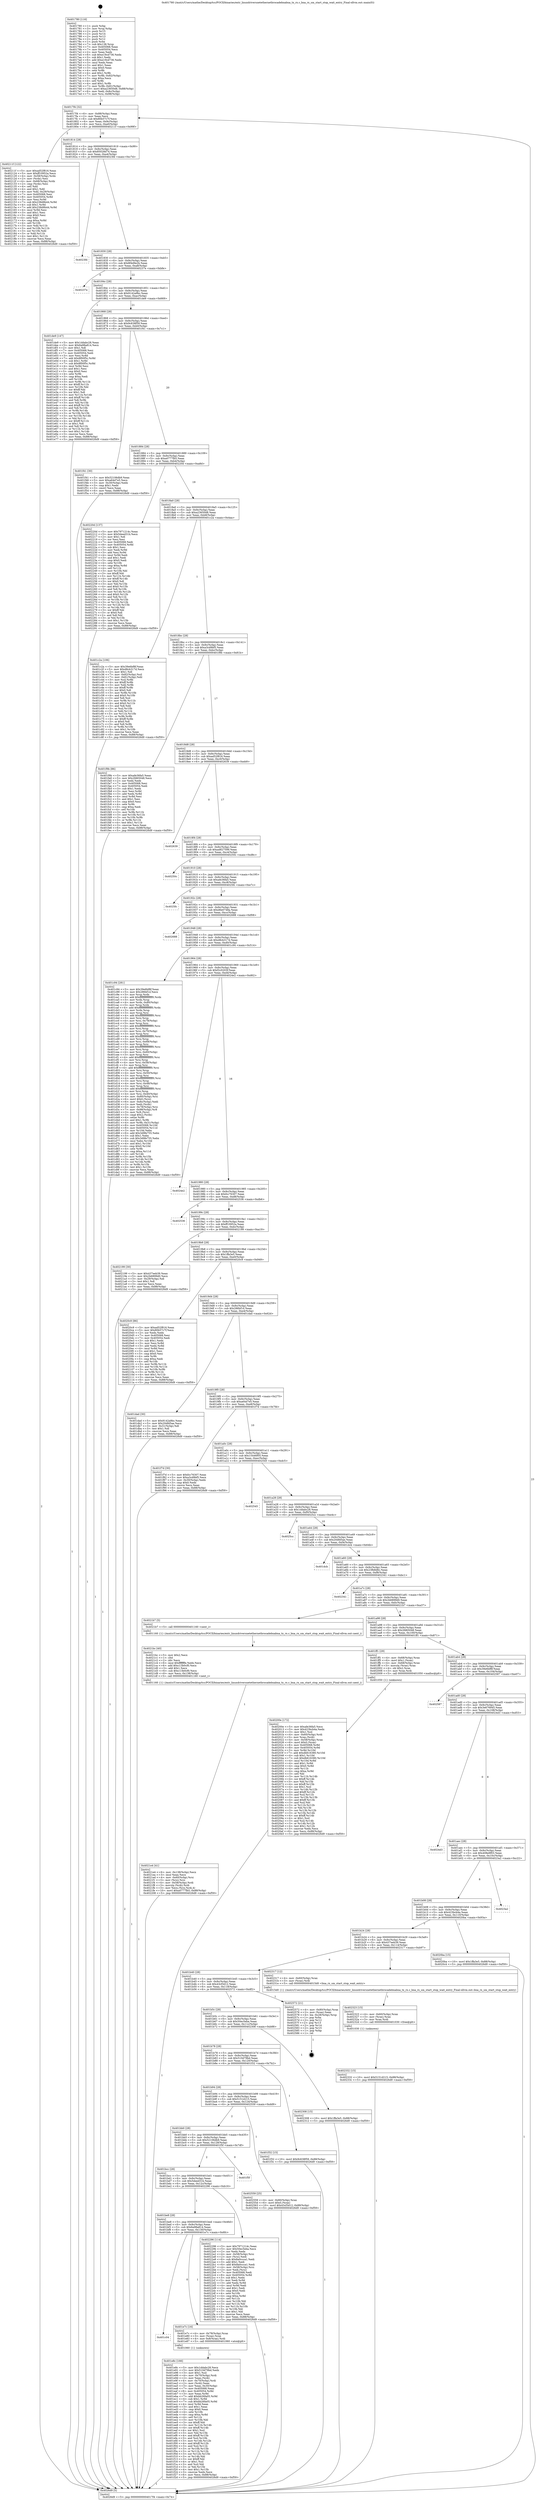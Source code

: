 digraph "0x401780" {
  label = "0x401780 (/mnt/c/Users/mathe/Desktop/tcc/POCII/binaries/extr_linuxdriversnetethernetbrocadebnabna_tx_rx.c_bna_rx_sm_start_stop_wait_entry_Final-ollvm.out::main(0))"
  labelloc = "t"
  node[shape=record]

  Entry [label="",width=0.3,height=0.3,shape=circle,fillcolor=black,style=filled]
  "0x4017f4" [label="{
     0x4017f4 [32]\l
     | [instrs]\l
     &nbsp;&nbsp;0x4017f4 \<+6\>: mov -0x88(%rbp),%eax\l
     &nbsp;&nbsp;0x4017fa \<+2\>: mov %eax,%ecx\l
     &nbsp;&nbsp;0x4017fc \<+6\>: sub $0x80b57c7f,%ecx\l
     &nbsp;&nbsp;0x401802 \<+6\>: mov %eax,-0x9c(%rbp)\l
     &nbsp;&nbsp;0x401808 \<+6\>: mov %ecx,-0xa0(%rbp)\l
     &nbsp;&nbsp;0x40180e \<+6\>: je 000000000040211f \<main+0x99f\>\l
  }"]
  "0x40211f" [label="{
     0x40211f [122]\l
     | [instrs]\l
     &nbsp;&nbsp;0x40211f \<+5\>: mov $0xad52f816,%eax\l
     &nbsp;&nbsp;0x402124 \<+5\>: mov $0xff10952a,%ecx\l
     &nbsp;&nbsp;0x402129 \<+4\>: mov -0x58(%rbp),%rdx\l
     &nbsp;&nbsp;0x40212d \<+2\>: mov (%rdx),%esi\l
     &nbsp;&nbsp;0x40212f \<+4\>: mov -0x68(%rbp),%rdx\l
     &nbsp;&nbsp;0x402133 \<+2\>: cmp (%rdx),%esi\l
     &nbsp;&nbsp;0x402135 \<+4\>: setl %dil\l
     &nbsp;&nbsp;0x402139 \<+4\>: and $0x1,%dil\l
     &nbsp;&nbsp;0x40213d \<+4\>: mov %dil,-0x29(%rbp)\l
     &nbsp;&nbsp;0x402141 \<+7\>: mov 0x405068,%esi\l
     &nbsp;&nbsp;0x402148 \<+8\>: mov 0x405054,%r8d\l
     &nbsp;&nbsp;0x402150 \<+3\>: mov %esi,%r9d\l
     &nbsp;&nbsp;0x402153 \<+7\>: sub $0x238d8b44,%r9d\l
     &nbsp;&nbsp;0x40215a \<+4\>: sub $0x1,%r9d\l
     &nbsp;&nbsp;0x40215e \<+7\>: add $0x238d8b44,%r9d\l
     &nbsp;&nbsp;0x402165 \<+4\>: imul %r9d,%esi\l
     &nbsp;&nbsp;0x402169 \<+3\>: and $0x1,%esi\l
     &nbsp;&nbsp;0x40216c \<+3\>: cmp $0x0,%esi\l
     &nbsp;&nbsp;0x40216f \<+4\>: sete %dil\l
     &nbsp;&nbsp;0x402173 \<+4\>: cmp $0xa,%r8d\l
     &nbsp;&nbsp;0x402177 \<+4\>: setl %r10b\l
     &nbsp;&nbsp;0x40217b \<+3\>: mov %dil,%r11b\l
     &nbsp;&nbsp;0x40217e \<+3\>: and %r10b,%r11b\l
     &nbsp;&nbsp;0x402181 \<+3\>: xor %r10b,%dil\l
     &nbsp;&nbsp;0x402184 \<+3\>: or %dil,%r11b\l
     &nbsp;&nbsp;0x402187 \<+4\>: test $0x1,%r11b\l
     &nbsp;&nbsp;0x40218b \<+3\>: cmovne %ecx,%eax\l
     &nbsp;&nbsp;0x40218e \<+6\>: mov %eax,-0x88(%rbp)\l
     &nbsp;&nbsp;0x402194 \<+5\>: jmp 00000000004026d9 \<main+0xf59\>\l
  }"]
  "0x401814" [label="{
     0x401814 [28]\l
     | [instrs]\l
     &nbsp;&nbsp;0x401814 \<+5\>: jmp 0000000000401819 \<main+0x99\>\l
     &nbsp;&nbsp;0x401819 \<+6\>: mov -0x9c(%rbp),%eax\l
     &nbsp;&nbsp;0x40181f \<+5\>: sub $0x85028d74,%eax\l
     &nbsp;&nbsp;0x401824 \<+6\>: mov %eax,-0xa4(%rbp)\l
     &nbsp;&nbsp;0x40182a \<+6\>: je 00000000004023fd \<main+0xc7d\>\l
  }"]
  Exit [label="",width=0.3,height=0.3,shape=circle,fillcolor=black,style=filled,peripheries=2]
  "0x4023fd" [label="{
     0x4023fd\l
  }", style=dashed]
  "0x401830" [label="{
     0x401830 [28]\l
     | [instrs]\l
     &nbsp;&nbsp;0x401830 \<+5\>: jmp 0000000000401835 \<main+0xb5\>\l
     &nbsp;&nbsp;0x401835 \<+6\>: mov -0x9c(%rbp),%eax\l
     &nbsp;&nbsp;0x40183b \<+5\>: sub $0x8f4d9e2b,%eax\l
     &nbsp;&nbsp;0x401840 \<+6\>: mov %eax,-0xa8(%rbp)\l
     &nbsp;&nbsp;0x401846 \<+6\>: je 000000000040237e \<main+0xbfe\>\l
  }"]
  "0x402332" [label="{
     0x402332 [15]\l
     | [instrs]\l
     &nbsp;&nbsp;0x402332 \<+10\>: movl $0x5151d215,-0x88(%rbp)\l
     &nbsp;&nbsp;0x40233c \<+5\>: jmp 00000000004026d9 \<main+0xf59\>\l
  }"]
  "0x40237e" [label="{
     0x40237e\l
  }", style=dashed]
  "0x40184c" [label="{
     0x40184c [28]\l
     | [instrs]\l
     &nbsp;&nbsp;0x40184c \<+5\>: jmp 0000000000401851 \<main+0xd1\>\l
     &nbsp;&nbsp;0x401851 \<+6\>: mov -0x9c(%rbp),%eax\l
     &nbsp;&nbsp;0x401857 \<+5\>: sub $0x9142a9bc,%eax\l
     &nbsp;&nbsp;0x40185c \<+6\>: mov %eax,-0xac(%rbp)\l
     &nbsp;&nbsp;0x401862 \<+6\>: je 0000000000401de9 \<main+0x669\>\l
  }"]
  "0x402323" [label="{
     0x402323 [15]\l
     | [instrs]\l
     &nbsp;&nbsp;0x402323 \<+4\>: mov -0x60(%rbp),%rax\l
     &nbsp;&nbsp;0x402327 \<+3\>: mov (%rax),%rax\l
     &nbsp;&nbsp;0x40232a \<+3\>: mov %rax,%rdi\l
     &nbsp;&nbsp;0x40232d \<+5\>: call 0000000000401030 \<free@plt\>\l
     | [calls]\l
     &nbsp;&nbsp;0x401030 \{1\} (unknown)\l
  }"]
  "0x401de9" [label="{
     0x401de9 [147]\l
     | [instrs]\l
     &nbsp;&nbsp;0x401de9 \<+5\>: mov $0x1ddabc28,%eax\l
     &nbsp;&nbsp;0x401dee \<+5\>: mov $0x6a98a814,%ecx\l
     &nbsp;&nbsp;0x401df3 \<+2\>: mov $0x1,%dl\l
     &nbsp;&nbsp;0x401df5 \<+7\>: mov 0x405068,%esi\l
     &nbsp;&nbsp;0x401dfc \<+7\>: mov 0x405054,%edi\l
     &nbsp;&nbsp;0x401e03 \<+3\>: mov %esi,%r8d\l
     &nbsp;&nbsp;0x401e06 \<+7\>: add $0x8f00f5c,%r8d\l
     &nbsp;&nbsp;0x401e0d \<+4\>: sub $0x1,%r8d\l
     &nbsp;&nbsp;0x401e11 \<+7\>: sub $0x8f00f5c,%r8d\l
     &nbsp;&nbsp;0x401e18 \<+4\>: imul %r8d,%esi\l
     &nbsp;&nbsp;0x401e1c \<+3\>: and $0x1,%esi\l
     &nbsp;&nbsp;0x401e1f \<+3\>: cmp $0x0,%esi\l
     &nbsp;&nbsp;0x401e22 \<+4\>: sete %r9b\l
     &nbsp;&nbsp;0x401e26 \<+3\>: cmp $0xa,%edi\l
     &nbsp;&nbsp;0x401e29 \<+4\>: setl %r10b\l
     &nbsp;&nbsp;0x401e2d \<+3\>: mov %r9b,%r11b\l
     &nbsp;&nbsp;0x401e30 \<+4\>: xor $0xff,%r11b\l
     &nbsp;&nbsp;0x401e34 \<+3\>: mov %r10b,%bl\l
     &nbsp;&nbsp;0x401e37 \<+3\>: xor $0xff,%bl\l
     &nbsp;&nbsp;0x401e3a \<+3\>: xor $0x1,%dl\l
     &nbsp;&nbsp;0x401e3d \<+3\>: mov %r11b,%r14b\l
     &nbsp;&nbsp;0x401e40 \<+4\>: and $0xff,%r14b\l
     &nbsp;&nbsp;0x401e44 \<+3\>: and %dl,%r9b\l
     &nbsp;&nbsp;0x401e47 \<+3\>: mov %bl,%r15b\l
     &nbsp;&nbsp;0x401e4a \<+4\>: and $0xff,%r15b\l
     &nbsp;&nbsp;0x401e4e \<+3\>: and %dl,%r10b\l
     &nbsp;&nbsp;0x401e51 \<+3\>: or %r9b,%r14b\l
     &nbsp;&nbsp;0x401e54 \<+3\>: or %r10b,%r15b\l
     &nbsp;&nbsp;0x401e57 \<+3\>: xor %r15b,%r14b\l
     &nbsp;&nbsp;0x401e5a \<+3\>: or %bl,%r11b\l
     &nbsp;&nbsp;0x401e5d \<+4\>: xor $0xff,%r11b\l
     &nbsp;&nbsp;0x401e61 \<+3\>: or $0x1,%dl\l
     &nbsp;&nbsp;0x401e64 \<+3\>: and %dl,%r11b\l
     &nbsp;&nbsp;0x401e67 \<+3\>: or %r11b,%r14b\l
     &nbsp;&nbsp;0x401e6a \<+4\>: test $0x1,%r14b\l
     &nbsp;&nbsp;0x401e6e \<+3\>: cmovne %ecx,%eax\l
     &nbsp;&nbsp;0x401e71 \<+6\>: mov %eax,-0x88(%rbp)\l
     &nbsp;&nbsp;0x401e77 \<+5\>: jmp 00000000004026d9 \<main+0xf59\>\l
  }"]
  "0x401868" [label="{
     0x401868 [28]\l
     | [instrs]\l
     &nbsp;&nbsp;0x401868 \<+5\>: jmp 000000000040186d \<main+0xed\>\l
     &nbsp;&nbsp;0x40186d \<+6\>: mov -0x9c(%rbp),%eax\l
     &nbsp;&nbsp;0x401873 \<+5\>: sub $0x9c638f59,%eax\l
     &nbsp;&nbsp;0x401878 \<+6\>: mov %eax,-0xb0(%rbp)\l
     &nbsp;&nbsp;0x40187e \<+6\>: je 0000000000401f41 \<main+0x7c1\>\l
  }"]
  "0x4021e4" [label="{
     0x4021e4 [41]\l
     | [instrs]\l
     &nbsp;&nbsp;0x4021e4 \<+6\>: mov -0x138(%rbp),%ecx\l
     &nbsp;&nbsp;0x4021ea \<+3\>: imul %eax,%ecx\l
     &nbsp;&nbsp;0x4021ed \<+4\>: mov -0x60(%rbp),%rsi\l
     &nbsp;&nbsp;0x4021f1 \<+3\>: mov (%rsi),%rsi\l
     &nbsp;&nbsp;0x4021f4 \<+4\>: mov -0x58(%rbp),%rdi\l
     &nbsp;&nbsp;0x4021f8 \<+3\>: movslq (%rdi),%rdi\l
     &nbsp;&nbsp;0x4021fb \<+3\>: mov %ecx,(%rsi,%rdi,4)\l
     &nbsp;&nbsp;0x4021fe \<+10\>: movl $0xa0777fb5,-0x88(%rbp)\l
     &nbsp;&nbsp;0x402208 \<+5\>: jmp 00000000004026d9 \<main+0xf59\>\l
  }"]
  "0x401f41" [label="{
     0x401f41 [30]\l
     | [instrs]\l
     &nbsp;&nbsp;0x401f41 \<+5\>: mov $0x52106db9,%eax\l
     &nbsp;&nbsp;0x401f46 \<+5\>: mov $0xa64d7e5,%ecx\l
     &nbsp;&nbsp;0x401f4b \<+3\>: mov -0x30(%rbp),%edx\l
     &nbsp;&nbsp;0x401f4e \<+3\>: cmp $0x1,%edx\l
     &nbsp;&nbsp;0x401f51 \<+3\>: cmovl %ecx,%eax\l
     &nbsp;&nbsp;0x401f54 \<+6\>: mov %eax,-0x88(%rbp)\l
     &nbsp;&nbsp;0x401f5a \<+5\>: jmp 00000000004026d9 \<main+0xf59\>\l
  }"]
  "0x401884" [label="{
     0x401884 [28]\l
     | [instrs]\l
     &nbsp;&nbsp;0x401884 \<+5\>: jmp 0000000000401889 \<main+0x109\>\l
     &nbsp;&nbsp;0x401889 \<+6\>: mov -0x9c(%rbp),%eax\l
     &nbsp;&nbsp;0x40188f \<+5\>: sub $0xa0777fb5,%eax\l
     &nbsp;&nbsp;0x401894 \<+6\>: mov %eax,-0xb4(%rbp)\l
     &nbsp;&nbsp;0x40189a \<+6\>: je 000000000040220d \<main+0xa8d\>\l
  }"]
  "0x4021bc" [label="{
     0x4021bc [40]\l
     | [instrs]\l
     &nbsp;&nbsp;0x4021bc \<+5\>: mov $0x2,%ecx\l
     &nbsp;&nbsp;0x4021c1 \<+1\>: cltd\l
     &nbsp;&nbsp;0x4021c2 \<+2\>: idiv %ecx\l
     &nbsp;&nbsp;0x4021c4 \<+6\>: imul $0xfffffffe,%edx,%ecx\l
     &nbsp;&nbsp;0x4021ca \<+6\>: add $0xc13b0cf0,%ecx\l
     &nbsp;&nbsp;0x4021d0 \<+3\>: add $0x1,%ecx\l
     &nbsp;&nbsp;0x4021d3 \<+6\>: sub $0xc13b0cf0,%ecx\l
     &nbsp;&nbsp;0x4021d9 \<+6\>: mov %ecx,-0x138(%rbp)\l
     &nbsp;&nbsp;0x4021df \<+5\>: call 0000000000401160 \<next_i\>\l
     | [calls]\l
     &nbsp;&nbsp;0x401160 \{1\} (/mnt/c/Users/mathe/Desktop/tcc/POCII/binaries/extr_linuxdriversnetethernetbrocadebnabna_tx_rx.c_bna_rx_sm_start_stop_wait_entry_Final-ollvm.out::next_i)\l
  }"]
  "0x40220d" [label="{
     0x40220d [137]\l
     | [instrs]\l
     &nbsp;&nbsp;0x40220d \<+5\>: mov $0x7971214c,%eax\l
     &nbsp;&nbsp;0x402212 \<+5\>: mov $0x5deed31b,%ecx\l
     &nbsp;&nbsp;0x402217 \<+2\>: mov $0x1,%dl\l
     &nbsp;&nbsp;0x402219 \<+2\>: xor %esi,%esi\l
     &nbsp;&nbsp;0x40221b \<+7\>: mov 0x405068,%edi\l
     &nbsp;&nbsp;0x402222 \<+8\>: mov 0x405054,%r8d\l
     &nbsp;&nbsp;0x40222a \<+3\>: sub $0x1,%esi\l
     &nbsp;&nbsp;0x40222d \<+3\>: mov %edi,%r9d\l
     &nbsp;&nbsp;0x402230 \<+3\>: add %esi,%r9d\l
     &nbsp;&nbsp;0x402233 \<+4\>: imul %r9d,%edi\l
     &nbsp;&nbsp;0x402237 \<+3\>: and $0x1,%edi\l
     &nbsp;&nbsp;0x40223a \<+3\>: cmp $0x0,%edi\l
     &nbsp;&nbsp;0x40223d \<+4\>: sete %r10b\l
     &nbsp;&nbsp;0x402241 \<+4\>: cmp $0xa,%r8d\l
     &nbsp;&nbsp;0x402245 \<+4\>: setl %r11b\l
     &nbsp;&nbsp;0x402249 \<+3\>: mov %r10b,%bl\l
     &nbsp;&nbsp;0x40224c \<+3\>: xor $0xff,%bl\l
     &nbsp;&nbsp;0x40224f \<+3\>: mov %r11b,%r14b\l
     &nbsp;&nbsp;0x402252 \<+4\>: xor $0xff,%r14b\l
     &nbsp;&nbsp;0x402256 \<+3\>: xor $0x0,%dl\l
     &nbsp;&nbsp;0x402259 \<+3\>: mov %bl,%r15b\l
     &nbsp;&nbsp;0x40225c \<+4\>: and $0x0,%r15b\l
     &nbsp;&nbsp;0x402260 \<+3\>: and %dl,%r10b\l
     &nbsp;&nbsp;0x402263 \<+3\>: mov %r14b,%r12b\l
     &nbsp;&nbsp;0x402266 \<+4\>: and $0x0,%r12b\l
     &nbsp;&nbsp;0x40226a \<+3\>: and %dl,%r11b\l
     &nbsp;&nbsp;0x40226d \<+3\>: or %r10b,%r15b\l
     &nbsp;&nbsp;0x402270 \<+3\>: or %r11b,%r12b\l
     &nbsp;&nbsp;0x402273 \<+3\>: xor %r12b,%r15b\l
     &nbsp;&nbsp;0x402276 \<+3\>: or %r14b,%bl\l
     &nbsp;&nbsp;0x402279 \<+3\>: xor $0xff,%bl\l
     &nbsp;&nbsp;0x40227c \<+3\>: or $0x0,%dl\l
     &nbsp;&nbsp;0x40227f \<+2\>: and %dl,%bl\l
     &nbsp;&nbsp;0x402281 \<+3\>: or %bl,%r15b\l
     &nbsp;&nbsp;0x402284 \<+4\>: test $0x1,%r15b\l
     &nbsp;&nbsp;0x402288 \<+3\>: cmovne %ecx,%eax\l
     &nbsp;&nbsp;0x40228b \<+6\>: mov %eax,-0x88(%rbp)\l
     &nbsp;&nbsp;0x402291 \<+5\>: jmp 00000000004026d9 \<main+0xf59\>\l
  }"]
  "0x4018a0" [label="{
     0x4018a0 [28]\l
     | [instrs]\l
     &nbsp;&nbsp;0x4018a0 \<+5\>: jmp 00000000004018a5 \<main+0x125\>\l
     &nbsp;&nbsp;0x4018a5 \<+6\>: mov -0x9c(%rbp),%eax\l
     &nbsp;&nbsp;0x4018ab \<+5\>: sub $0xa23650d8,%eax\l
     &nbsp;&nbsp;0x4018b0 \<+6\>: mov %eax,-0xb8(%rbp)\l
     &nbsp;&nbsp;0x4018b6 \<+6\>: je 0000000000401c2a \<main+0x4aa\>\l
  }"]
  "0x40200e" [label="{
     0x40200e [172]\l
     | [instrs]\l
     &nbsp;&nbsp;0x40200e \<+5\>: mov $0xafe36fa5,%ecx\l
     &nbsp;&nbsp;0x402013 \<+5\>: mov $0x423bcb4a,%edx\l
     &nbsp;&nbsp;0x402018 \<+3\>: mov $0x1,%sil\l
     &nbsp;&nbsp;0x40201b \<+4\>: mov -0x60(%rbp),%rdi\l
     &nbsp;&nbsp;0x40201f \<+3\>: mov %rax,(%rdi)\l
     &nbsp;&nbsp;0x402022 \<+4\>: mov -0x58(%rbp),%rax\l
     &nbsp;&nbsp;0x402026 \<+6\>: movl $0x0,(%rax)\l
     &nbsp;&nbsp;0x40202c \<+8\>: mov 0x405068,%r8d\l
     &nbsp;&nbsp;0x402034 \<+8\>: mov 0x405054,%r9d\l
     &nbsp;&nbsp;0x40203c \<+3\>: mov %r8d,%r10d\l
     &nbsp;&nbsp;0x40203f \<+7\>: add $0xdb616380,%r10d\l
     &nbsp;&nbsp;0x402046 \<+4\>: sub $0x1,%r10d\l
     &nbsp;&nbsp;0x40204a \<+7\>: sub $0xdb616380,%r10d\l
     &nbsp;&nbsp;0x402051 \<+4\>: imul %r10d,%r8d\l
     &nbsp;&nbsp;0x402055 \<+4\>: and $0x1,%r8d\l
     &nbsp;&nbsp;0x402059 \<+4\>: cmp $0x0,%r8d\l
     &nbsp;&nbsp;0x40205d \<+4\>: sete %r11b\l
     &nbsp;&nbsp;0x402061 \<+4\>: cmp $0xa,%r9d\l
     &nbsp;&nbsp;0x402065 \<+3\>: setl %bl\l
     &nbsp;&nbsp;0x402068 \<+3\>: mov %r11b,%r14b\l
     &nbsp;&nbsp;0x40206b \<+4\>: xor $0xff,%r14b\l
     &nbsp;&nbsp;0x40206f \<+3\>: mov %bl,%r15b\l
     &nbsp;&nbsp;0x402072 \<+4\>: xor $0xff,%r15b\l
     &nbsp;&nbsp;0x402076 \<+4\>: xor $0x1,%sil\l
     &nbsp;&nbsp;0x40207a \<+3\>: mov %r14b,%r12b\l
     &nbsp;&nbsp;0x40207d \<+4\>: and $0xff,%r12b\l
     &nbsp;&nbsp;0x402081 \<+3\>: and %sil,%r11b\l
     &nbsp;&nbsp;0x402084 \<+3\>: mov %r15b,%r13b\l
     &nbsp;&nbsp;0x402087 \<+4\>: and $0xff,%r13b\l
     &nbsp;&nbsp;0x40208b \<+3\>: and %sil,%bl\l
     &nbsp;&nbsp;0x40208e \<+3\>: or %r11b,%r12b\l
     &nbsp;&nbsp;0x402091 \<+3\>: or %bl,%r13b\l
     &nbsp;&nbsp;0x402094 \<+3\>: xor %r13b,%r12b\l
     &nbsp;&nbsp;0x402097 \<+3\>: or %r15b,%r14b\l
     &nbsp;&nbsp;0x40209a \<+4\>: xor $0xff,%r14b\l
     &nbsp;&nbsp;0x40209e \<+4\>: or $0x1,%sil\l
     &nbsp;&nbsp;0x4020a2 \<+3\>: and %sil,%r14b\l
     &nbsp;&nbsp;0x4020a5 \<+3\>: or %r14b,%r12b\l
     &nbsp;&nbsp;0x4020a8 \<+4\>: test $0x1,%r12b\l
     &nbsp;&nbsp;0x4020ac \<+3\>: cmovne %edx,%ecx\l
     &nbsp;&nbsp;0x4020af \<+6\>: mov %ecx,-0x88(%rbp)\l
     &nbsp;&nbsp;0x4020b5 \<+5\>: jmp 00000000004026d9 \<main+0xf59\>\l
  }"]
  "0x401c2a" [label="{
     0x401c2a [106]\l
     | [instrs]\l
     &nbsp;&nbsp;0x401c2a \<+5\>: mov $0x39e6bf8f,%eax\l
     &nbsp;&nbsp;0x401c2f \<+5\>: mov $0xd8cb317d,%ecx\l
     &nbsp;&nbsp;0x401c34 \<+2\>: mov $0x1,%dl\l
     &nbsp;&nbsp;0x401c36 \<+7\>: mov -0x82(%rbp),%sil\l
     &nbsp;&nbsp;0x401c3d \<+7\>: mov -0x81(%rbp),%dil\l
     &nbsp;&nbsp;0x401c44 \<+3\>: mov %sil,%r8b\l
     &nbsp;&nbsp;0x401c47 \<+4\>: xor $0xff,%r8b\l
     &nbsp;&nbsp;0x401c4b \<+3\>: mov %dil,%r9b\l
     &nbsp;&nbsp;0x401c4e \<+4\>: xor $0xff,%r9b\l
     &nbsp;&nbsp;0x401c52 \<+3\>: xor $0x0,%dl\l
     &nbsp;&nbsp;0x401c55 \<+3\>: mov %r8b,%r10b\l
     &nbsp;&nbsp;0x401c58 \<+4\>: and $0x0,%r10b\l
     &nbsp;&nbsp;0x401c5c \<+3\>: and %dl,%sil\l
     &nbsp;&nbsp;0x401c5f \<+3\>: mov %r9b,%r11b\l
     &nbsp;&nbsp;0x401c62 \<+4\>: and $0x0,%r11b\l
     &nbsp;&nbsp;0x401c66 \<+3\>: and %dl,%dil\l
     &nbsp;&nbsp;0x401c69 \<+3\>: or %sil,%r10b\l
     &nbsp;&nbsp;0x401c6c \<+3\>: or %dil,%r11b\l
     &nbsp;&nbsp;0x401c6f \<+3\>: xor %r11b,%r10b\l
     &nbsp;&nbsp;0x401c72 \<+3\>: or %r9b,%r8b\l
     &nbsp;&nbsp;0x401c75 \<+4\>: xor $0xff,%r8b\l
     &nbsp;&nbsp;0x401c79 \<+3\>: or $0x0,%dl\l
     &nbsp;&nbsp;0x401c7c \<+3\>: and %dl,%r8b\l
     &nbsp;&nbsp;0x401c7f \<+3\>: or %r8b,%r10b\l
     &nbsp;&nbsp;0x401c82 \<+4\>: test $0x1,%r10b\l
     &nbsp;&nbsp;0x401c86 \<+3\>: cmovne %ecx,%eax\l
     &nbsp;&nbsp;0x401c89 \<+6\>: mov %eax,-0x88(%rbp)\l
     &nbsp;&nbsp;0x401c8f \<+5\>: jmp 00000000004026d9 \<main+0xf59\>\l
  }"]
  "0x4018bc" [label="{
     0x4018bc [28]\l
     | [instrs]\l
     &nbsp;&nbsp;0x4018bc \<+5\>: jmp 00000000004018c1 \<main+0x141\>\l
     &nbsp;&nbsp;0x4018c1 \<+6\>: mov -0x9c(%rbp),%eax\l
     &nbsp;&nbsp;0x4018c7 \<+5\>: sub $0xa3cd9bf5,%eax\l
     &nbsp;&nbsp;0x4018cc \<+6\>: mov %eax,-0xbc(%rbp)\l
     &nbsp;&nbsp;0x4018d2 \<+6\>: je 0000000000401f9b \<main+0x81b\>\l
  }"]
  "0x4026d9" [label="{
     0x4026d9 [5]\l
     | [instrs]\l
     &nbsp;&nbsp;0x4026d9 \<+5\>: jmp 00000000004017f4 \<main+0x74\>\l
  }"]
  "0x401780" [label="{
     0x401780 [116]\l
     | [instrs]\l
     &nbsp;&nbsp;0x401780 \<+1\>: push %rbp\l
     &nbsp;&nbsp;0x401781 \<+3\>: mov %rsp,%rbp\l
     &nbsp;&nbsp;0x401784 \<+2\>: push %r15\l
     &nbsp;&nbsp;0x401786 \<+2\>: push %r14\l
     &nbsp;&nbsp;0x401788 \<+2\>: push %r13\l
     &nbsp;&nbsp;0x40178a \<+2\>: push %r12\l
     &nbsp;&nbsp;0x40178c \<+1\>: push %rbx\l
     &nbsp;&nbsp;0x40178d \<+7\>: sub $0x138,%rsp\l
     &nbsp;&nbsp;0x401794 \<+7\>: mov 0x405068,%eax\l
     &nbsp;&nbsp;0x40179b \<+7\>: mov 0x405054,%ecx\l
     &nbsp;&nbsp;0x4017a2 \<+2\>: mov %eax,%edx\l
     &nbsp;&nbsp;0x4017a4 \<+6\>: sub $0xe19cd736,%edx\l
     &nbsp;&nbsp;0x4017aa \<+3\>: sub $0x1,%edx\l
     &nbsp;&nbsp;0x4017ad \<+6\>: add $0xe19cd736,%edx\l
     &nbsp;&nbsp;0x4017b3 \<+3\>: imul %edx,%eax\l
     &nbsp;&nbsp;0x4017b6 \<+3\>: and $0x1,%eax\l
     &nbsp;&nbsp;0x4017b9 \<+3\>: cmp $0x0,%eax\l
     &nbsp;&nbsp;0x4017bc \<+4\>: sete %r8b\l
     &nbsp;&nbsp;0x4017c0 \<+4\>: and $0x1,%r8b\l
     &nbsp;&nbsp;0x4017c4 \<+7\>: mov %r8b,-0x82(%rbp)\l
     &nbsp;&nbsp;0x4017cb \<+3\>: cmp $0xa,%ecx\l
     &nbsp;&nbsp;0x4017ce \<+4\>: setl %r8b\l
     &nbsp;&nbsp;0x4017d2 \<+4\>: and $0x1,%r8b\l
     &nbsp;&nbsp;0x4017d6 \<+7\>: mov %r8b,-0x81(%rbp)\l
     &nbsp;&nbsp;0x4017dd \<+10\>: movl $0xa23650d8,-0x88(%rbp)\l
     &nbsp;&nbsp;0x4017e7 \<+6\>: mov %edi,-0x8c(%rbp)\l
     &nbsp;&nbsp;0x4017ed \<+7\>: mov %rsi,-0x98(%rbp)\l
  }"]
  "0x401e8c" [label="{
     0x401e8c [166]\l
     | [instrs]\l
     &nbsp;&nbsp;0x401e8c \<+5\>: mov $0x1ddabc28,%ecx\l
     &nbsp;&nbsp;0x401e91 \<+5\>: mov $0x510d79bd,%edx\l
     &nbsp;&nbsp;0x401e96 \<+3\>: mov $0x1,%sil\l
     &nbsp;&nbsp;0x401e99 \<+4\>: mov -0x70(%rbp),%rdi\l
     &nbsp;&nbsp;0x401e9d \<+2\>: mov %eax,(%rdi)\l
     &nbsp;&nbsp;0x401e9f \<+4\>: mov -0x70(%rbp),%rdi\l
     &nbsp;&nbsp;0x401ea3 \<+2\>: mov (%rdi),%eax\l
     &nbsp;&nbsp;0x401ea5 \<+3\>: mov %eax,-0x30(%rbp)\l
     &nbsp;&nbsp;0x401ea8 \<+7\>: mov 0x405068,%eax\l
     &nbsp;&nbsp;0x401eaf \<+8\>: mov 0x405054,%r8d\l
     &nbsp;&nbsp;0x401eb7 \<+3\>: mov %eax,%r9d\l
     &nbsp;&nbsp;0x401eba \<+7\>: add $0xbb26fa05,%r9d\l
     &nbsp;&nbsp;0x401ec1 \<+4\>: sub $0x1,%r9d\l
     &nbsp;&nbsp;0x401ec5 \<+7\>: sub $0xbb26fa05,%r9d\l
     &nbsp;&nbsp;0x401ecc \<+4\>: imul %r9d,%eax\l
     &nbsp;&nbsp;0x401ed0 \<+3\>: and $0x1,%eax\l
     &nbsp;&nbsp;0x401ed3 \<+3\>: cmp $0x0,%eax\l
     &nbsp;&nbsp;0x401ed6 \<+4\>: sete %r10b\l
     &nbsp;&nbsp;0x401eda \<+4\>: cmp $0xa,%r8d\l
     &nbsp;&nbsp;0x401ede \<+4\>: setl %r11b\l
     &nbsp;&nbsp;0x401ee2 \<+3\>: mov %r10b,%bl\l
     &nbsp;&nbsp;0x401ee5 \<+3\>: xor $0xff,%bl\l
     &nbsp;&nbsp;0x401ee8 \<+3\>: mov %r11b,%r14b\l
     &nbsp;&nbsp;0x401eeb \<+4\>: xor $0xff,%r14b\l
     &nbsp;&nbsp;0x401eef \<+4\>: xor $0x1,%sil\l
     &nbsp;&nbsp;0x401ef3 \<+3\>: mov %bl,%r15b\l
     &nbsp;&nbsp;0x401ef6 \<+4\>: and $0xff,%r15b\l
     &nbsp;&nbsp;0x401efa \<+3\>: and %sil,%r10b\l
     &nbsp;&nbsp;0x401efd \<+3\>: mov %r14b,%r12b\l
     &nbsp;&nbsp;0x401f00 \<+4\>: and $0xff,%r12b\l
     &nbsp;&nbsp;0x401f04 \<+3\>: and %sil,%r11b\l
     &nbsp;&nbsp;0x401f07 \<+3\>: or %r10b,%r15b\l
     &nbsp;&nbsp;0x401f0a \<+3\>: or %r11b,%r12b\l
     &nbsp;&nbsp;0x401f0d \<+3\>: xor %r12b,%r15b\l
     &nbsp;&nbsp;0x401f10 \<+3\>: or %r14b,%bl\l
     &nbsp;&nbsp;0x401f13 \<+3\>: xor $0xff,%bl\l
     &nbsp;&nbsp;0x401f16 \<+4\>: or $0x1,%sil\l
     &nbsp;&nbsp;0x401f1a \<+3\>: and %sil,%bl\l
     &nbsp;&nbsp;0x401f1d \<+3\>: or %bl,%r15b\l
     &nbsp;&nbsp;0x401f20 \<+4\>: test $0x1,%r15b\l
     &nbsp;&nbsp;0x401f24 \<+3\>: cmovne %edx,%ecx\l
     &nbsp;&nbsp;0x401f27 \<+6\>: mov %ecx,-0x88(%rbp)\l
     &nbsp;&nbsp;0x401f2d \<+5\>: jmp 00000000004026d9 \<main+0xf59\>\l
  }"]
  "0x401f9b" [label="{
     0x401f9b [86]\l
     | [instrs]\l
     &nbsp;&nbsp;0x401f9b \<+5\>: mov $0xafe36fa5,%eax\l
     &nbsp;&nbsp;0x401fa0 \<+5\>: mov $0x2fd65048,%ecx\l
     &nbsp;&nbsp;0x401fa5 \<+2\>: xor %edx,%edx\l
     &nbsp;&nbsp;0x401fa7 \<+7\>: mov 0x405068,%esi\l
     &nbsp;&nbsp;0x401fae \<+7\>: mov 0x405054,%edi\l
     &nbsp;&nbsp;0x401fb5 \<+3\>: sub $0x1,%edx\l
     &nbsp;&nbsp;0x401fb8 \<+3\>: mov %esi,%r8d\l
     &nbsp;&nbsp;0x401fbb \<+3\>: add %edx,%r8d\l
     &nbsp;&nbsp;0x401fbe \<+4\>: imul %r8d,%esi\l
     &nbsp;&nbsp;0x401fc2 \<+3\>: and $0x1,%esi\l
     &nbsp;&nbsp;0x401fc5 \<+3\>: cmp $0x0,%esi\l
     &nbsp;&nbsp;0x401fc8 \<+4\>: sete %r9b\l
     &nbsp;&nbsp;0x401fcc \<+3\>: cmp $0xa,%edi\l
     &nbsp;&nbsp;0x401fcf \<+4\>: setl %r10b\l
     &nbsp;&nbsp;0x401fd3 \<+3\>: mov %r9b,%r11b\l
     &nbsp;&nbsp;0x401fd6 \<+3\>: and %r10b,%r11b\l
     &nbsp;&nbsp;0x401fd9 \<+3\>: xor %r10b,%r9b\l
     &nbsp;&nbsp;0x401fdc \<+3\>: or %r9b,%r11b\l
     &nbsp;&nbsp;0x401fdf \<+4\>: test $0x1,%r11b\l
     &nbsp;&nbsp;0x401fe3 \<+3\>: cmovne %ecx,%eax\l
     &nbsp;&nbsp;0x401fe6 \<+6\>: mov %eax,-0x88(%rbp)\l
     &nbsp;&nbsp;0x401fec \<+5\>: jmp 00000000004026d9 \<main+0xf59\>\l
  }"]
  "0x4018d8" [label="{
     0x4018d8 [28]\l
     | [instrs]\l
     &nbsp;&nbsp;0x4018d8 \<+5\>: jmp 00000000004018dd \<main+0x15d\>\l
     &nbsp;&nbsp;0x4018dd \<+6\>: mov -0x9c(%rbp),%eax\l
     &nbsp;&nbsp;0x4018e3 \<+5\>: sub $0xad52f816,%eax\l
     &nbsp;&nbsp;0x4018e8 \<+6\>: mov %eax,-0xc0(%rbp)\l
     &nbsp;&nbsp;0x4018ee \<+6\>: je 0000000000402639 \<main+0xeb9\>\l
  }"]
  "0x401c04" [label="{
     0x401c04\l
  }", style=dashed]
  "0x402639" [label="{
     0x402639\l
  }", style=dashed]
  "0x4018f4" [label="{
     0x4018f4 [28]\l
     | [instrs]\l
     &nbsp;&nbsp;0x4018f4 \<+5\>: jmp 00000000004018f9 \<main+0x179\>\l
     &nbsp;&nbsp;0x4018f9 \<+6\>: mov -0x9c(%rbp),%eax\l
     &nbsp;&nbsp;0x4018ff \<+5\>: sub $0xad827599,%eax\l
     &nbsp;&nbsp;0x401904 \<+6\>: mov %eax,-0xc4(%rbp)\l
     &nbsp;&nbsp;0x40190a \<+6\>: je 000000000040250c \<main+0xd8c\>\l
  }"]
  "0x401e7c" [label="{
     0x401e7c [16]\l
     | [instrs]\l
     &nbsp;&nbsp;0x401e7c \<+4\>: mov -0x78(%rbp),%rax\l
     &nbsp;&nbsp;0x401e80 \<+3\>: mov (%rax),%rax\l
     &nbsp;&nbsp;0x401e83 \<+4\>: mov 0x8(%rax),%rdi\l
     &nbsp;&nbsp;0x401e87 \<+5\>: call 0000000000401060 \<atoi@plt\>\l
     | [calls]\l
     &nbsp;&nbsp;0x401060 \{1\} (unknown)\l
  }"]
  "0x40250c" [label="{
     0x40250c\l
  }", style=dashed]
  "0x401910" [label="{
     0x401910 [28]\l
     | [instrs]\l
     &nbsp;&nbsp;0x401910 \<+5\>: jmp 0000000000401915 \<main+0x195\>\l
     &nbsp;&nbsp;0x401915 \<+6\>: mov -0x9c(%rbp),%eax\l
     &nbsp;&nbsp;0x40191b \<+5\>: sub $0xafe36fa5,%eax\l
     &nbsp;&nbsp;0x401920 \<+6\>: mov %eax,-0xc8(%rbp)\l
     &nbsp;&nbsp;0x401926 \<+6\>: je 00000000004025fc \<main+0xe7c\>\l
  }"]
  "0x401be8" [label="{
     0x401be8 [28]\l
     | [instrs]\l
     &nbsp;&nbsp;0x401be8 \<+5\>: jmp 0000000000401bed \<main+0x46d\>\l
     &nbsp;&nbsp;0x401bed \<+6\>: mov -0x9c(%rbp),%eax\l
     &nbsp;&nbsp;0x401bf3 \<+5\>: sub $0x6a98a814,%eax\l
     &nbsp;&nbsp;0x401bf8 \<+6\>: mov %eax,-0x130(%rbp)\l
     &nbsp;&nbsp;0x401bfe \<+6\>: je 0000000000401e7c \<main+0x6fc\>\l
  }"]
  "0x4025fc" [label="{
     0x4025fc\l
  }", style=dashed]
  "0x40192c" [label="{
     0x40192c [28]\l
     | [instrs]\l
     &nbsp;&nbsp;0x40192c \<+5\>: jmp 0000000000401931 \<main+0x1b1\>\l
     &nbsp;&nbsp;0x401931 \<+6\>: mov -0x9c(%rbp),%eax\l
     &nbsp;&nbsp;0x401937 \<+5\>: sub $0xd6e0748a,%eax\l
     &nbsp;&nbsp;0x40193c \<+6\>: mov %eax,-0xcc(%rbp)\l
     &nbsp;&nbsp;0x401942 \<+6\>: je 0000000000402688 \<main+0xf08\>\l
  }"]
  "0x402296" [label="{
     0x402296 [114]\l
     | [instrs]\l
     &nbsp;&nbsp;0x402296 \<+5\>: mov $0x7971214c,%eax\l
     &nbsp;&nbsp;0x40229b \<+5\>: mov $0x50ec5eba,%ecx\l
     &nbsp;&nbsp;0x4022a0 \<+2\>: xor %edx,%edx\l
     &nbsp;&nbsp;0x4022a2 \<+4\>: mov -0x58(%rbp),%rsi\l
     &nbsp;&nbsp;0x4022a6 \<+2\>: mov (%rsi),%edi\l
     &nbsp;&nbsp;0x4022a8 \<+6\>: sub $0x8a0ccca1,%edi\l
     &nbsp;&nbsp;0x4022ae \<+3\>: add $0x1,%edi\l
     &nbsp;&nbsp;0x4022b1 \<+6\>: add $0x8a0ccca1,%edi\l
     &nbsp;&nbsp;0x4022b7 \<+4\>: mov -0x58(%rbp),%rsi\l
     &nbsp;&nbsp;0x4022bb \<+2\>: mov %edi,(%rsi)\l
     &nbsp;&nbsp;0x4022bd \<+7\>: mov 0x405068,%edi\l
     &nbsp;&nbsp;0x4022c4 \<+8\>: mov 0x405054,%r8d\l
     &nbsp;&nbsp;0x4022cc \<+3\>: sub $0x1,%edx\l
     &nbsp;&nbsp;0x4022cf \<+3\>: mov %edi,%r9d\l
     &nbsp;&nbsp;0x4022d2 \<+3\>: add %edx,%r9d\l
     &nbsp;&nbsp;0x4022d5 \<+4\>: imul %r9d,%edi\l
     &nbsp;&nbsp;0x4022d9 \<+3\>: and $0x1,%edi\l
     &nbsp;&nbsp;0x4022dc \<+3\>: cmp $0x0,%edi\l
     &nbsp;&nbsp;0x4022df \<+4\>: sete %r10b\l
     &nbsp;&nbsp;0x4022e3 \<+4\>: cmp $0xa,%r8d\l
     &nbsp;&nbsp;0x4022e7 \<+4\>: setl %r11b\l
     &nbsp;&nbsp;0x4022eb \<+3\>: mov %r10b,%bl\l
     &nbsp;&nbsp;0x4022ee \<+3\>: and %r11b,%bl\l
     &nbsp;&nbsp;0x4022f1 \<+3\>: xor %r11b,%r10b\l
     &nbsp;&nbsp;0x4022f4 \<+3\>: or %r10b,%bl\l
     &nbsp;&nbsp;0x4022f7 \<+3\>: test $0x1,%bl\l
     &nbsp;&nbsp;0x4022fa \<+3\>: cmovne %ecx,%eax\l
     &nbsp;&nbsp;0x4022fd \<+6\>: mov %eax,-0x88(%rbp)\l
     &nbsp;&nbsp;0x402303 \<+5\>: jmp 00000000004026d9 \<main+0xf59\>\l
  }"]
  "0x402688" [label="{
     0x402688\l
  }", style=dashed]
  "0x401948" [label="{
     0x401948 [28]\l
     | [instrs]\l
     &nbsp;&nbsp;0x401948 \<+5\>: jmp 000000000040194d \<main+0x1cd\>\l
     &nbsp;&nbsp;0x40194d \<+6\>: mov -0x9c(%rbp),%eax\l
     &nbsp;&nbsp;0x401953 \<+5\>: sub $0xd8cb317d,%eax\l
     &nbsp;&nbsp;0x401958 \<+6\>: mov %eax,-0xd0(%rbp)\l
     &nbsp;&nbsp;0x40195e \<+6\>: je 0000000000401c94 \<main+0x514\>\l
  }"]
  "0x401bcc" [label="{
     0x401bcc [28]\l
     | [instrs]\l
     &nbsp;&nbsp;0x401bcc \<+5\>: jmp 0000000000401bd1 \<main+0x451\>\l
     &nbsp;&nbsp;0x401bd1 \<+6\>: mov -0x9c(%rbp),%eax\l
     &nbsp;&nbsp;0x401bd7 \<+5\>: sub $0x5deed31b,%eax\l
     &nbsp;&nbsp;0x401bdc \<+6\>: mov %eax,-0x12c(%rbp)\l
     &nbsp;&nbsp;0x401be2 \<+6\>: je 0000000000402296 \<main+0xb16\>\l
  }"]
  "0x401c94" [label="{
     0x401c94 [281]\l
     | [instrs]\l
     &nbsp;&nbsp;0x401c94 \<+5\>: mov $0x39e6bf8f,%eax\l
     &nbsp;&nbsp;0x401c99 \<+5\>: mov $0x286bf1d,%ecx\l
     &nbsp;&nbsp;0x401c9e \<+3\>: mov %rsp,%rdx\l
     &nbsp;&nbsp;0x401ca1 \<+4\>: add $0xfffffffffffffff0,%rdx\l
     &nbsp;&nbsp;0x401ca5 \<+3\>: mov %rdx,%rsp\l
     &nbsp;&nbsp;0x401ca8 \<+4\>: mov %rdx,-0x80(%rbp)\l
     &nbsp;&nbsp;0x401cac \<+3\>: mov %rsp,%rdx\l
     &nbsp;&nbsp;0x401caf \<+4\>: add $0xfffffffffffffff0,%rdx\l
     &nbsp;&nbsp;0x401cb3 \<+3\>: mov %rdx,%rsp\l
     &nbsp;&nbsp;0x401cb6 \<+3\>: mov %rsp,%rsi\l
     &nbsp;&nbsp;0x401cb9 \<+4\>: add $0xfffffffffffffff0,%rsi\l
     &nbsp;&nbsp;0x401cbd \<+3\>: mov %rsi,%rsp\l
     &nbsp;&nbsp;0x401cc0 \<+4\>: mov %rsi,-0x78(%rbp)\l
     &nbsp;&nbsp;0x401cc4 \<+3\>: mov %rsp,%rsi\l
     &nbsp;&nbsp;0x401cc7 \<+4\>: add $0xfffffffffffffff0,%rsi\l
     &nbsp;&nbsp;0x401ccb \<+3\>: mov %rsi,%rsp\l
     &nbsp;&nbsp;0x401cce \<+4\>: mov %rsi,-0x70(%rbp)\l
     &nbsp;&nbsp;0x401cd2 \<+3\>: mov %rsp,%rsi\l
     &nbsp;&nbsp;0x401cd5 \<+4\>: add $0xfffffffffffffff0,%rsi\l
     &nbsp;&nbsp;0x401cd9 \<+3\>: mov %rsi,%rsp\l
     &nbsp;&nbsp;0x401cdc \<+4\>: mov %rsi,-0x68(%rbp)\l
     &nbsp;&nbsp;0x401ce0 \<+3\>: mov %rsp,%rsi\l
     &nbsp;&nbsp;0x401ce3 \<+4\>: add $0xfffffffffffffff0,%rsi\l
     &nbsp;&nbsp;0x401ce7 \<+3\>: mov %rsi,%rsp\l
     &nbsp;&nbsp;0x401cea \<+4\>: mov %rsi,-0x60(%rbp)\l
     &nbsp;&nbsp;0x401cee \<+3\>: mov %rsp,%rsi\l
     &nbsp;&nbsp;0x401cf1 \<+4\>: add $0xfffffffffffffff0,%rsi\l
     &nbsp;&nbsp;0x401cf5 \<+3\>: mov %rsi,%rsp\l
     &nbsp;&nbsp;0x401cf8 \<+4\>: mov %rsi,-0x58(%rbp)\l
     &nbsp;&nbsp;0x401cfc \<+3\>: mov %rsp,%rsi\l
     &nbsp;&nbsp;0x401cff \<+4\>: add $0xfffffffffffffff0,%rsi\l
     &nbsp;&nbsp;0x401d03 \<+3\>: mov %rsi,%rsp\l
     &nbsp;&nbsp;0x401d06 \<+4\>: mov %rsi,-0x50(%rbp)\l
     &nbsp;&nbsp;0x401d0a \<+3\>: mov %rsp,%rsi\l
     &nbsp;&nbsp;0x401d0d \<+4\>: add $0xfffffffffffffff0,%rsi\l
     &nbsp;&nbsp;0x401d11 \<+3\>: mov %rsi,%rsp\l
     &nbsp;&nbsp;0x401d14 \<+4\>: mov %rsi,-0x48(%rbp)\l
     &nbsp;&nbsp;0x401d18 \<+3\>: mov %rsp,%rsi\l
     &nbsp;&nbsp;0x401d1b \<+4\>: add $0xfffffffffffffff0,%rsi\l
     &nbsp;&nbsp;0x401d1f \<+3\>: mov %rsi,%rsp\l
     &nbsp;&nbsp;0x401d22 \<+4\>: mov %rsi,-0x40(%rbp)\l
     &nbsp;&nbsp;0x401d26 \<+4\>: mov -0x80(%rbp),%rsi\l
     &nbsp;&nbsp;0x401d2a \<+6\>: movl $0x0,(%rsi)\l
     &nbsp;&nbsp;0x401d30 \<+6\>: mov -0x8c(%rbp),%edi\l
     &nbsp;&nbsp;0x401d36 \<+2\>: mov %edi,(%rdx)\l
     &nbsp;&nbsp;0x401d38 \<+4\>: mov -0x78(%rbp),%rsi\l
     &nbsp;&nbsp;0x401d3c \<+7\>: mov -0x98(%rbp),%r8\l
     &nbsp;&nbsp;0x401d43 \<+3\>: mov %r8,(%rsi)\l
     &nbsp;&nbsp;0x401d46 \<+3\>: cmpl $0x2,(%rdx)\l
     &nbsp;&nbsp;0x401d49 \<+4\>: setne %r9b\l
     &nbsp;&nbsp;0x401d4d \<+4\>: and $0x1,%r9b\l
     &nbsp;&nbsp;0x401d51 \<+4\>: mov %r9b,-0x31(%rbp)\l
     &nbsp;&nbsp;0x401d55 \<+8\>: mov 0x405068,%r10d\l
     &nbsp;&nbsp;0x401d5d \<+8\>: mov 0x405054,%r11d\l
     &nbsp;&nbsp;0x401d65 \<+3\>: mov %r10d,%ebx\l
     &nbsp;&nbsp;0x401d68 \<+6\>: add $0x3d9fe755,%ebx\l
     &nbsp;&nbsp;0x401d6e \<+3\>: sub $0x1,%ebx\l
     &nbsp;&nbsp;0x401d71 \<+6\>: sub $0x3d9fe755,%ebx\l
     &nbsp;&nbsp;0x401d77 \<+4\>: imul %ebx,%r10d\l
     &nbsp;&nbsp;0x401d7b \<+4\>: and $0x1,%r10d\l
     &nbsp;&nbsp;0x401d7f \<+4\>: cmp $0x0,%r10d\l
     &nbsp;&nbsp;0x401d83 \<+4\>: sete %r9b\l
     &nbsp;&nbsp;0x401d87 \<+4\>: cmp $0xa,%r11d\l
     &nbsp;&nbsp;0x401d8b \<+4\>: setl %r14b\l
     &nbsp;&nbsp;0x401d8f \<+3\>: mov %r9b,%r15b\l
     &nbsp;&nbsp;0x401d92 \<+3\>: and %r14b,%r15b\l
     &nbsp;&nbsp;0x401d95 \<+3\>: xor %r14b,%r9b\l
     &nbsp;&nbsp;0x401d98 \<+3\>: or %r9b,%r15b\l
     &nbsp;&nbsp;0x401d9b \<+4\>: test $0x1,%r15b\l
     &nbsp;&nbsp;0x401d9f \<+3\>: cmovne %ecx,%eax\l
     &nbsp;&nbsp;0x401da2 \<+6\>: mov %eax,-0x88(%rbp)\l
     &nbsp;&nbsp;0x401da8 \<+5\>: jmp 00000000004026d9 \<main+0xf59\>\l
  }"]
  "0x401964" [label="{
     0x401964 [28]\l
     | [instrs]\l
     &nbsp;&nbsp;0x401964 \<+5\>: jmp 0000000000401969 \<main+0x1e9\>\l
     &nbsp;&nbsp;0x401969 \<+6\>: mov -0x9c(%rbp),%eax\l
     &nbsp;&nbsp;0x40196f \<+5\>: sub $0xf2c0203f,%eax\l
     &nbsp;&nbsp;0x401974 \<+6\>: mov %eax,-0xd4(%rbp)\l
     &nbsp;&nbsp;0x40197a \<+6\>: je 00000000004024e2 \<main+0xd62\>\l
  }"]
  "0x401f5f" [label="{
     0x401f5f\l
  }", style=dashed]
  "0x401bb0" [label="{
     0x401bb0 [28]\l
     | [instrs]\l
     &nbsp;&nbsp;0x401bb0 \<+5\>: jmp 0000000000401bb5 \<main+0x435\>\l
     &nbsp;&nbsp;0x401bb5 \<+6\>: mov -0x9c(%rbp),%eax\l
     &nbsp;&nbsp;0x401bbb \<+5\>: sub $0x52106db9,%eax\l
     &nbsp;&nbsp;0x401bc0 \<+6\>: mov %eax,-0x128(%rbp)\l
     &nbsp;&nbsp;0x401bc6 \<+6\>: je 0000000000401f5f \<main+0x7df\>\l
  }"]
  "0x4024e2" [label="{
     0x4024e2\l
  }", style=dashed]
  "0x401980" [label="{
     0x401980 [28]\l
     | [instrs]\l
     &nbsp;&nbsp;0x401980 \<+5\>: jmp 0000000000401985 \<main+0x205\>\l
     &nbsp;&nbsp;0x401985 \<+6\>: mov -0x9c(%rbp),%eax\l
     &nbsp;&nbsp;0x40198b \<+5\>: sub $0xfcc76307,%eax\l
     &nbsp;&nbsp;0x401990 \<+6\>: mov %eax,-0xd8(%rbp)\l
     &nbsp;&nbsp;0x401996 \<+6\>: je 0000000000402536 \<main+0xdb6\>\l
  }"]
  "0x402559" [label="{
     0x402559 [25]\l
     | [instrs]\l
     &nbsp;&nbsp;0x402559 \<+4\>: mov -0x80(%rbp),%rax\l
     &nbsp;&nbsp;0x40255d \<+6\>: movl $0x0,(%rax)\l
     &nbsp;&nbsp;0x402563 \<+10\>: movl $0x43cf3d12,-0x88(%rbp)\l
     &nbsp;&nbsp;0x40256d \<+5\>: jmp 00000000004026d9 \<main+0xf59\>\l
  }"]
  "0x402536" [label="{
     0x402536\l
  }", style=dashed]
  "0x40199c" [label="{
     0x40199c [28]\l
     | [instrs]\l
     &nbsp;&nbsp;0x40199c \<+5\>: jmp 00000000004019a1 \<main+0x221\>\l
     &nbsp;&nbsp;0x4019a1 \<+6\>: mov -0x9c(%rbp),%eax\l
     &nbsp;&nbsp;0x4019a7 \<+5\>: sub $0xff10952a,%eax\l
     &nbsp;&nbsp;0x4019ac \<+6\>: mov %eax,-0xdc(%rbp)\l
     &nbsp;&nbsp;0x4019b2 \<+6\>: je 0000000000402199 \<main+0xa19\>\l
  }"]
  "0x401b94" [label="{
     0x401b94 [28]\l
     | [instrs]\l
     &nbsp;&nbsp;0x401b94 \<+5\>: jmp 0000000000401b99 \<main+0x419\>\l
     &nbsp;&nbsp;0x401b99 \<+6\>: mov -0x9c(%rbp),%eax\l
     &nbsp;&nbsp;0x401b9f \<+5\>: sub $0x5151d215,%eax\l
     &nbsp;&nbsp;0x401ba4 \<+6\>: mov %eax,-0x124(%rbp)\l
     &nbsp;&nbsp;0x401baa \<+6\>: je 0000000000402559 \<main+0xdd9\>\l
  }"]
  "0x402199" [label="{
     0x402199 [30]\l
     | [instrs]\l
     &nbsp;&nbsp;0x402199 \<+5\>: mov $0x437eeb39,%eax\l
     &nbsp;&nbsp;0x40219e \<+5\>: mov $0x2b6899d0,%ecx\l
     &nbsp;&nbsp;0x4021a3 \<+3\>: mov -0x29(%rbp),%dl\l
     &nbsp;&nbsp;0x4021a6 \<+3\>: test $0x1,%dl\l
     &nbsp;&nbsp;0x4021a9 \<+3\>: cmovne %ecx,%eax\l
     &nbsp;&nbsp;0x4021ac \<+6\>: mov %eax,-0x88(%rbp)\l
     &nbsp;&nbsp;0x4021b2 \<+5\>: jmp 00000000004026d9 \<main+0xf59\>\l
  }"]
  "0x4019b8" [label="{
     0x4019b8 [28]\l
     | [instrs]\l
     &nbsp;&nbsp;0x4019b8 \<+5\>: jmp 00000000004019bd \<main+0x23d\>\l
     &nbsp;&nbsp;0x4019bd \<+6\>: mov -0x9c(%rbp),%eax\l
     &nbsp;&nbsp;0x4019c3 \<+5\>: sub $0x1ffa3e5,%eax\l
     &nbsp;&nbsp;0x4019c8 \<+6\>: mov %eax,-0xe0(%rbp)\l
     &nbsp;&nbsp;0x4019ce \<+6\>: je 00000000004020c9 \<main+0x949\>\l
  }"]
  "0x401f32" [label="{
     0x401f32 [15]\l
     | [instrs]\l
     &nbsp;&nbsp;0x401f32 \<+10\>: movl $0x9c638f59,-0x88(%rbp)\l
     &nbsp;&nbsp;0x401f3c \<+5\>: jmp 00000000004026d9 \<main+0xf59\>\l
  }"]
  "0x4020c9" [label="{
     0x4020c9 [86]\l
     | [instrs]\l
     &nbsp;&nbsp;0x4020c9 \<+5\>: mov $0xad52f816,%eax\l
     &nbsp;&nbsp;0x4020ce \<+5\>: mov $0x80b57c7f,%ecx\l
     &nbsp;&nbsp;0x4020d3 \<+2\>: xor %edx,%edx\l
     &nbsp;&nbsp;0x4020d5 \<+7\>: mov 0x405068,%esi\l
     &nbsp;&nbsp;0x4020dc \<+7\>: mov 0x405054,%edi\l
     &nbsp;&nbsp;0x4020e3 \<+3\>: sub $0x1,%edx\l
     &nbsp;&nbsp;0x4020e6 \<+3\>: mov %esi,%r8d\l
     &nbsp;&nbsp;0x4020e9 \<+3\>: add %edx,%r8d\l
     &nbsp;&nbsp;0x4020ec \<+4\>: imul %r8d,%esi\l
     &nbsp;&nbsp;0x4020f0 \<+3\>: and $0x1,%esi\l
     &nbsp;&nbsp;0x4020f3 \<+3\>: cmp $0x0,%esi\l
     &nbsp;&nbsp;0x4020f6 \<+4\>: sete %r9b\l
     &nbsp;&nbsp;0x4020fa \<+3\>: cmp $0xa,%edi\l
     &nbsp;&nbsp;0x4020fd \<+4\>: setl %r10b\l
     &nbsp;&nbsp;0x402101 \<+3\>: mov %r9b,%r11b\l
     &nbsp;&nbsp;0x402104 \<+3\>: and %r10b,%r11b\l
     &nbsp;&nbsp;0x402107 \<+3\>: xor %r10b,%r9b\l
     &nbsp;&nbsp;0x40210a \<+3\>: or %r9b,%r11b\l
     &nbsp;&nbsp;0x40210d \<+4\>: test $0x1,%r11b\l
     &nbsp;&nbsp;0x402111 \<+3\>: cmovne %ecx,%eax\l
     &nbsp;&nbsp;0x402114 \<+6\>: mov %eax,-0x88(%rbp)\l
     &nbsp;&nbsp;0x40211a \<+5\>: jmp 00000000004026d9 \<main+0xf59\>\l
  }"]
  "0x4019d4" [label="{
     0x4019d4 [28]\l
     | [instrs]\l
     &nbsp;&nbsp;0x4019d4 \<+5\>: jmp 00000000004019d9 \<main+0x259\>\l
     &nbsp;&nbsp;0x4019d9 \<+6\>: mov -0x9c(%rbp),%eax\l
     &nbsp;&nbsp;0x4019df \<+5\>: sub $0x286bf1d,%eax\l
     &nbsp;&nbsp;0x4019e4 \<+6\>: mov %eax,-0xe4(%rbp)\l
     &nbsp;&nbsp;0x4019ea \<+6\>: je 0000000000401dad \<main+0x62d\>\l
  }"]
  "0x401b78" [label="{
     0x401b78 [28]\l
     | [instrs]\l
     &nbsp;&nbsp;0x401b78 \<+5\>: jmp 0000000000401b7d \<main+0x3fd\>\l
     &nbsp;&nbsp;0x401b7d \<+6\>: mov -0x9c(%rbp),%eax\l
     &nbsp;&nbsp;0x401b83 \<+5\>: sub $0x510d79bd,%eax\l
     &nbsp;&nbsp;0x401b88 \<+6\>: mov %eax,-0x120(%rbp)\l
     &nbsp;&nbsp;0x401b8e \<+6\>: je 0000000000401f32 \<main+0x7b2\>\l
  }"]
  "0x401dad" [label="{
     0x401dad [30]\l
     | [instrs]\l
     &nbsp;&nbsp;0x401dad \<+5\>: mov $0x9142a9bc,%eax\l
     &nbsp;&nbsp;0x401db2 \<+5\>: mov $0x20dfd5ae,%ecx\l
     &nbsp;&nbsp;0x401db7 \<+3\>: mov -0x31(%rbp),%dl\l
     &nbsp;&nbsp;0x401dba \<+3\>: test $0x1,%dl\l
     &nbsp;&nbsp;0x401dbd \<+3\>: cmovne %ecx,%eax\l
     &nbsp;&nbsp;0x401dc0 \<+6\>: mov %eax,-0x88(%rbp)\l
     &nbsp;&nbsp;0x401dc6 \<+5\>: jmp 00000000004026d9 \<main+0xf59\>\l
  }"]
  "0x4019f0" [label="{
     0x4019f0 [28]\l
     | [instrs]\l
     &nbsp;&nbsp;0x4019f0 \<+5\>: jmp 00000000004019f5 \<main+0x275\>\l
     &nbsp;&nbsp;0x4019f5 \<+6\>: mov -0x9c(%rbp),%eax\l
     &nbsp;&nbsp;0x4019fb \<+5\>: sub $0xa64d7e5,%eax\l
     &nbsp;&nbsp;0x401a00 \<+6\>: mov %eax,-0xe8(%rbp)\l
     &nbsp;&nbsp;0x401a06 \<+6\>: je 0000000000401f7d \<main+0x7fd\>\l
  }"]
  "0x402308" [label="{
     0x402308 [15]\l
     | [instrs]\l
     &nbsp;&nbsp;0x402308 \<+10\>: movl $0x1ffa3e5,-0x88(%rbp)\l
     &nbsp;&nbsp;0x402312 \<+5\>: jmp 00000000004026d9 \<main+0xf59\>\l
  }"]
  "0x401f7d" [label="{
     0x401f7d [30]\l
     | [instrs]\l
     &nbsp;&nbsp;0x401f7d \<+5\>: mov $0xfcc76307,%eax\l
     &nbsp;&nbsp;0x401f82 \<+5\>: mov $0xa3cd9bf5,%ecx\l
     &nbsp;&nbsp;0x401f87 \<+3\>: mov -0x30(%rbp),%edx\l
     &nbsp;&nbsp;0x401f8a \<+3\>: cmp $0x0,%edx\l
     &nbsp;&nbsp;0x401f8d \<+3\>: cmove %ecx,%eax\l
     &nbsp;&nbsp;0x401f90 \<+6\>: mov %eax,-0x88(%rbp)\l
     &nbsp;&nbsp;0x401f96 \<+5\>: jmp 00000000004026d9 \<main+0xf59\>\l
  }"]
  "0x401a0c" [label="{
     0x401a0c [28]\l
     | [instrs]\l
     &nbsp;&nbsp;0x401a0c \<+5\>: jmp 0000000000401a11 \<main+0x291\>\l
     &nbsp;&nbsp;0x401a11 \<+6\>: mov -0x9c(%rbp),%eax\l
     &nbsp;&nbsp;0x401a17 \<+5\>: sub $0x15446f05,%eax\l
     &nbsp;&nbsp;0x401a1c \<+6\>: mov %eax,-0xec(%rbp)\l
     &nbsp;&nbsp;0x401a22 \<+6\>: je 0000000000402545 \<main+0xdc5\>\l
  }"]
  "0x401b5c" [label="{
     0x401b5c [28]\l
     | [instrs]\l
     &nbsp;&nbsp;0x401b5c \<+5\>: jmp 0000000000401b61 \<main+0x3e1\>\l
     &nbsp;&nbsp;0x401b61 \<+6\>: mov -0x9c(%rbp),%eax\l
     &nbsp;&nbsp;0x401b67 \<+5\>: sub $0x50ec5eba,%eax\l
     &nbsp;&nbsp;0x401b6c \<+6\>: mov %eax,-0x11c(%rbp)\l
     &nbsp;&nbsp;0x401b72 \<+6\>: je 0000000000402308 \<main+0xb88\>\l
  }"]
  "0x402545" [label="{
     0x402545\l
  }", style=dashed]
  "0x401a28" [label="{
     0x401a28 [28]\l
     | [instrs]\l
     &nbsp;&nbsp;0x401a28 \<+5\>: jmp 0000000000401a2d \<main+0x2ad\>\l
     &nbsp;&nbsp;0x401a2d \<+6\>: mov -0x9c(%rbp),%eax\l
     &nbsp;&nbsp;0x401a33 \<+5\>: sub $0x1ddabc28,%eax\l
     &nbsp;&nbsp;0x401a38 \<+6\>: mov %eax,-0xf0(%rbp)\l
     &nbsp;&nbsp;0x401a3e \<+6\>: je 00000000004025cc \<main+0xe4c\>\l
  }"]
  "0x402572" [label="{
     0x402572 [21]\l
     | [instrs]\l
     &nbsp;&nbsp;0x402572 \<+4\>: mov -0x80(%rbp),%rax\l
     &nbsp;&nbsp;0x402576 \<+2\>: mov (%rax),%eax\l
     &nbsp;&nbsp;0x402578 \<+4\>: lea -0x28(%rbp),%rsp\l
     &nbsp;&nbsp;0x40257c \<+1\>: pop %rbx\l
     &nbsp;&nbsp;0x40257d \<+2\>: pop %r12\l
     &nbsp;&nbsp;0x40257f \<+2\>: pop %r13\l
     &nbsp;&nbsp;0x402581 \<+2\>: pop %r14\l
     &nbsp;&nbsp;0x402583 \<+2\>: pop %r15\l
     &nbsp;&nbsp;0x402585 \<+1\>: pop %rbp\l
     &nbsp;&nbsp;0x402586 \<+1\>: ret\l
  }"]
  "0x4025cc" [label="{
     0x4025cc\l
  }", style=dashed]
  "0x401a44" [label="{
     0x401a44 [28]\l
     | [instrs]\l
     &nbsp;&nbsp;0x401a44 \<+5\>: jmp 0000000000401a49 \<main+0x2c9\>\l
     &nbsp;&nbsp;0x401a49 \<+6\>: mov -0x9c(%rbp),%eax\l
     &nbsp;&nbsp;0x401a4f \<+5\>: sub $0x20dfd5ae,%eax\l
     &nbsp;&nbsp;0x401a54 \<+6\>: mov %eax,-0xf4(%rbp)\l
     &nbsp;&nbsp;0x401a5a \<+6\>: je 0000000000401dcb \<main+0x64b\>\l
  }"]
  "0x401b40" [label="{
     0x401b40 [28]\l
     | [instrs]\l
     &nbsp;&nbsp;0x401b40 \<+5\>: jmp 0000000000401b45 \<main+0x3c5\>\l
     &nbsp;&nbsp;0x401b45 \<+6\>: mov -0x9c(%rbp),%eax\l
     &nbsp;&nbsp;0x401b4b \<+5\>: sub $0x43cf3d12,%eax\l
     &nbsp;&nbsp;0x401b50 \<+6\>: mov %eax,-0x118(%rbp)\l
     &nbsp;&nbsp;0x401b56 \<+6\>: je 0000000000402572 \<main+0xdf2\>\l
  }"]
  "0x401dcb" [label="{
     0x401dcb\l
  }", style=dashed]
  "0x401a60" [label="{
     0x401a60 [28]\l
     | [instrs]\l
     &nbsp;&nbsp;0x401a60 \<+5\>: jmp 0000000000401a65 \<main+0x2e5\>\l
     &nbsp;&nbsp;0x401a65 \<+6\>: mov -0x9c(%rbp),%eax\l
     &nbsp;&nbsp;0x401a6b \<+5\>: sub $0x23fb8d6c,%eax\l
     &nbsp;&nbsp;0x401a70 \<+6\>: mov %eax,-0xf8(%rbp)\l
     &nbsp;&nbsp;0x401a76 \<+6\>: je 0000000000402341 \<main+0xbc1\>\l
  }"]
  "0x402317" [label="{
     0x402317 [12]\l
     | [instrs]\l
     &nbsp;&nbsp;0x402317 \<+4\>: mov -0x60(%rbp),%rax\l
     &nbsp;&nbsp;0x40231b \<+3\>: mov (%rax),%rdi\l
     &nbsp;&nbsp;0x40231e \<+5\>: call 00000000004015d0 \<bna_rx_sm_start_stop_wait_entry\>\l
     | [calls]\l
     &nbsp;&nbsp;0x4015d0 \{1\} (/mnt/c/Users/mathe/Desktop/tcc/POCII/binaries/extr_linuxdriversnetethernetbrocadebnabna_tx_rx.c_bna_rx_sm_start_stop_wait_entry_Final-ollvm.out::bna_rx_sm_start_stop_wait_entry)\l
  }"]
  "0x402341" [label="{
     0x402341\l
  }", style=dashed]
  "0x401a7c" [label="{
     0x401a7c [28]\l
     | [instrs]\l
     &nbsp;&nbsp;0x401a7c \<+5\>: jmp 0000000000401a81 \<main+0x301\>\l
     &nbsp;&nbsp;0x401a81 \<+6\>: mov -0x9c(%rbp),%eax\l
     &nbsp;&nbsp;0x401a87 \<+5\>: sub $0x2b6899d0,%eax\l
     &nbsp;&nbsp;0x401a8c \<+6\>: mov %eax,-0xfc(%rbp)\l
     &nbsp;&nbsp;0x401a92 \<+6\>: je 00000000004021b7 \<main+0xa37\>\l
  }"]
  "0x401b24" [label="{
     0x401b24 [28]\l
     | [instrs]\l
     &nbsp;&nbsp;0x401b24 \<+5\>: jmp 0000000000401b29 \<main+0x3a9\>\l
     &nbsp;&nbsp;0x401b29 \<+6\>: mov -0x9c(%rbp),%eax\l
     &nbsp;&nbsp;0x401b2f \<+5\>: sub $0x437eeb39,%eax\l
     &nbsp;&nbsp;0x401b34 \<+6\>: mov %eax,-0x114(%rbp)\l
     &nbsp;&nbsp;0x401b3a \<+6\>: je 0000000000402317 \<main+0xb97\>\l
  }"]
  "0x4021b7" [label="{
     0x4021b7 [5]\l
     | [instrs]\l
     &nbsp;&nbsp;0x4021b7 \<+5\>: call 0000000000401160 \<next_i\>\l
     | [calls]\l
     &nbsp;&nbsp;0x401160 \{1\} (/mnt/c/Users/mathe/Desktop/tcc/POCII/binaries/extr_linuxdriversnetethernetbrocadebnabna_tx_rx.c_bna_rx_sm_start_stop_wait_entry_Final-ollvm.out::next_i)\l
  }"]
  "0x401a98" [label="{
     0x401a98 [28]\l
     | [instrs]\l
     &nbsp;&nbsp;0x401a98 \<+5\>: jmp 0000000000401a9d \<main+0x31d\>\l
     &nbsp;&nbsp;0x401a9d \<+6\>: mov -0x9c(%rbp),%eax\l
     &nbsp;&nbsp;0x401aa3 \<+5\>: sub $0x2fd65048,%eax\l
     &nbsp;&nbsp;0x401aa8 \<+6\>: mov %eax,-0x100(%rbp)\l
     &nbsp;&nbsp;0x401aae \<+6\>: je 0000000000401ff1 \<main+0x871\>\l
  }"]
  "0x4020ba" [label="{
     0x4020ba [15]\l
     | [instrs]\l
     &nbsp;&nbsp;0x4020ba \<+10\>: movl $0x1ffa3e5,-0x88(%rbp)\l
     &nbsp;&nbsp;0x4020c4 \<+5\>: jmp 00000000004026d9 \<main+0xf59\>\l
  }"]
  "0x401ff1" [label="{
     0x401ff1 [29]\l
     | [instrs]\l
     &nbsp;&nbsp;0x401ff1 \<+4\>: mov -0x68(%rbp),%rax\l
     &nbsp;&nbsp;0x401ff5 \<+6\>: movl $0x1,(%rax)\l
     &nbsp;&nbsp;0x401ffb \<+4\>: mov -0x68(%rbp),%rax\l
     &nbsp;&nbsp;0x401fff \<+3\>: movslq (%rax),%rax\l
     &nbsp;&nbsp;0x402002 \<+4\>: shl $0x2,%rax\l
     &nbsp;&nbsp;0x402006 \<+3\>: mov %rax,%rdi\l
     &nbsp;&nbsp;0x402009 \<+5\>: call 0000000000401050 \<malloc@plt\>\l
     | [calls]\l
     &nbsp;&nbsp;0x401050 \{1\} (unknown)\l
  }"]
  "0x401ab4" [label="{
     0x401ab4 [28]\l
     | [instrs]\l
     &nbsp;&nbsp;0x401ab4 \<+5\>: jmp 0000000000401ab9 \<main+0x339\>\l
     &nbsp;&nbsp;0x401ab9 \<+6\>: mov -0x9c(%rbp),%eax\l
     &nbsp;&nbsp;0x401abf \<+5\>: sub $0x39e6bf8f,%eax\l
     &nbsp;&nbsp;0x401ac4 \<+6\>: mov %eax,-0x104(%rbp)\l
     &nbsp;&nbsp;0x401aca \<+6\>: je 0000000000402587 \<main+0xe07\>\l
  }"]
  "0x401b08" [label="{
     0x401b08 [28]\l
     | [instrs]\l
     &nbsp;&nbsp;0x401b08 \<+5\>: jmp 0000000000401b0d \<main+0x38d\>\l
     &nbsp;&nbsp;0x401b0d \<+6\>: mov -0x9c(%rbp),%eax\l
     &nbsp;&nbsp;0x401b13 \<+5\>: sub $0x423bcb4a,%eax\l
     &nbsp;&nbsp;0x401b18 \<+6\>: mov %eax,-0x110(%rbp)\l
     &nbsp;&nbsp;0x401b1e \<+6\>: je 00000000004020ba \<main+0x93a\>\l
  }"]
  "0x402587" [label="{
     0x402587\l
  }", style=dashed]
  "0x401ad0" [label="{
     0x401ad0 [28]\l
     | [instrs]\l
     &nbsp;&nbsp;0x401ad0 \<+5\>: jmp 0000000000401ad5 \<main+0x355\>\l
     &nbsp;&nbsp;0x401ad5 \<+6\>: mov -0x9c(%rbp),%eax\l
     &nbsp;&nbsp;0x401adb \<+5\>: sub $0x3e676945,%eax\l
     &nbsp;&nbsp;0x401ae0 \<+6\>: mov %eax,-0x108(%rbp)\l
     &nbsp;&nbsp;0x401ae6 \<+6\>: je 00000000004024d3 \<main+0xd53\>\l
  }"]
  "0x4023a2" [label="{
     0x4023a2\l
  }", style=dashed]
  "0x4024d3" [label="{
     0x4024d3\l
  }", style=dashed]
  "0x401aec" [label="{
     0x401aec [28]\l
     | [instrs]\l
     &nbsp;&nbsp;0x401aec \<+5\>: jmp 0000000000401af1 \<main+0x371\>\l
     &nbsp;&nbsp;0x401af1 \<+6\>: mov -0x9c(%rbp),%eax\l
     &nbsp;&nbsp;0x401af7 \<+5\>: sub $0x408e9f03,%eax\l
     &nbsp;&nbsp;0x401afc \<+6\>: mov %eax,-0x10c(%rbp)\l
     &nbsp;&nbsp;0x401b02 \<+6\>: je 00000000004023a2 \<main+0xc22\>\l
  }"]
  Entry -> "0x401780" [label=" 1"]
  "0x4017f4" -> "0x40211f" [label=" 2"]
  "0x4017f4" -> "0x401814" [label=" 22"]
  "0x402572" -> Exit [label=" 1"]
  "0x401814" -> "0x4023fd" [label=" 0"]
  "0x401814" -> "0x401830" [label=" 22"]
  "0x402559" -> "0x4026d9" [label=" 1"]
  "0x401830" -> "0x40237e" [label=" 0"]
  "0x401830" -> "0x40184c" [label=" 22"]
  "0x402332" -> "0x4026d9" [label=" 1"]
  "0x40184c" -> "0x401de9" [label=" 1"]
  "0x40184c" -> "0x401868" [label=" 21"]
  "0x402323" -> "0x402332" [label=" 1"]
  "0x401868" -> "0x401f41" [label=" 1"]
  "0x401868" -> "0x401884" [label=" 20"]
  "0x402317" -> "0x402323" [label=" 1"]
  "0x401884" -> "0x40220d" [label=" 1"]
  "0x401884" -> "0x4018a0" [label=" 19"]
  "0x402308" -> "0x4026d9" [label=" 1"]
  "0x4018a0" -> "0x401c2a" [label=" 1"]
  "0x4018a0" -> "0x4018bc" [label=" 18"]
  "0x401c2a" -> "0x4026d9" [label=" 1"]
  "0x401780" -> "0x4017f4" [label=" 1"]
  "0x4026d9" -> "0x4017f4" [label=" 23"]
  "0x402296" -> "0x4026d9" [label=" 1"]
  "0x4018bc" -> "0x401f9b" [label=" 1"]
  "0x4018bc" -> "0x4018d8" [label=" 17"]
  "0x40220d" -> "0x4026d9" [label=" 1"]
  "0x4018d8" -> "0x402639" [label=" 0"]
  "0x4018d8" -> "0x4018f4" [label=" 17"]
  "0x4021e4" -> "0x4026d9" [label=" 1"]
  "0x4018f4" -> "0x40250c" [label=" 0"]
  "0x4018f4" -> "0x401910" [label=" 17"]
  "0x4021bc" -> "0x4021e4" [label=" 1"]
  "0x401910" -> "0x4025fc" [label=" 0"]
  "0x401910" -> "0x40192c" [label=" 17"]
  "0x402199" -> "0x4026d9" [label=" 2"]
  "0x40192c" -> "0x402688" [label=" 0"]
  "0x40192c" -> "0x401948" [label=" 17"]
  "0x40211f" -> "0x4026d9" [label=" 2"]
  "0x401948" -> "0x401c94" [label=" 1"]
  "0x401948" -> "0x401964" [label=" 16"]
  "0x4020ba" -> "0x4026d9" [label=" 1"]
  "0x401c94" -> "0x4026d9" [label=" 1"]
  "0x40200e" -> "0x4026d9" [label=" 1"]
  "0x401964" -> "0x4024e2" [label=" 0"]
  "0x401964" -> "0x401980" [label=" 16"]
  "0x401f9b" -> "0x4026d9" [label=" 1"]
  "0x401980" -> "0x402536" [label=" 0"]
  "0x401980" -> "0x40199c" [label=" 16"]
  "0x401f7d" -> "0x4026d9" [label=" 1"]
  "0x40199c" -> "0x402199" [label=" 2"]
  "0x40199c" -> "0x4019b8" [label=" 14"]
  "0x401f32" -> "0x4026d9" [label=" 1"]
  "0x4019b8" -> "0x4020c9" [label=" 2"]
  "0x4019b8" -> "0x4019d4" [label=" 12"]
  "0x401e8c" -> "0x4026d9" [label=" 1"]
  "0x4019d4" -> "0x401dad" [label=" 1"]
  "0x4019d4" -> "0x4019f0" [label=" 11"]
  "0x401dad" -> "0x4026d9" [label=" 1"]
  "0x401de9" -> "0x4026d9" [label=" 1"]
  "0x401be8" -> "0x401c04" [label=" 0"]
  "0x4019f0" -> "0x401f7d" [label=" 1"]
  "0x4019f0" -> "0x401a0c" [label=" 10"]
  "0x401be8" -> "0x401e7c" [label=" 1"]
  "0x401a0c" -> "0x402545" [label=" 0"]
  "0x401a0c" -> "0x401a28" [label=" 10"]
  "0x401bcc" -> "0x401be8" [label=" 1"]
  "0x401a28" -> "0x4025cc" [label=" 0"]
  "0x401a28" -> "0x401a44" [label=" 10"]
  "0x401bcc" -> "0x402296" [label=" 1"]
  "0x401a44" -> "0x401dcb" [label=" 0"]
  "0x401a44" -> "0x401a60" [label=" 10"]
  "0x401bb0" -> "0x401bcc" [label=" 2"]
  "0x401a60" -> "0x402341" [label=" 0"]
  "0x401a60" -> "0x401a7c" [label=" 10"]
  "0x401bb0" -> "0x401f5f" [label=" 0"]
  "0x401a7c" -> "0x4021b7" [label=" 1"]
  "0x401a7c" -> "0x401a98" [label=" 9"]
  "0x401b94" -> "0x401bb0" [label=" 2"]
  "0x401a98" -> "0x401ff1" [label=" 1"]
  "0x401a98" -> "0x401ab4" [label=" 8"]
  "0x401b94" -> "0x402559" [label=" 1"]
  "0x401ab4" -> "0x402587" [label=" 0"]
  "0x401ab4" -> "0x401ad0" [label=" 8"]
  "0x401b78" -> "0x401b94" [label=" 3"]
  "0x401ad0" -> "0x4024d3" [label=" 0"]
  "0x401ad0" -> "0x401aec" [label=" 8"]
  "0x401b78" -> "0x401f32" [label=" 1"]
  "0x401aec" -> "0x4023a2" [label=" 0"]
  "0x401aec" -> "0x401b08" [label=" 8"]
  "0x401f41" -> "0x4026d9" [label=" 1"]
  "0x401b08" -> "0x4020ba" [label=" 1"]
  "0x401b08" -> "0x401b24" [label=" 7"]
  "0x401ff1" -> "0x40200e" [label=" 1"]
  "0x401b24" -> "0x402317" [label=" 1"]
  "0x401b24" -> "0x401b40" [label=" 6"]
  "0x4020c9" -> "0x4026d9" [label=" 2"]
  "0x401b40" -> "0x402572" [label=" 1"]
  "0x401b40" -> "0x401b5c" [label=" 5"]
  "0x4021b7" -> "0x4021bc" [label=" 1"]
  "0x401b5c" -> "0x402308" [label=" 1"]
  "0x401b5c" -> "0x401b78" [label=" 4"]
  "0x401e7c" -> "0x401e8c" [label=" 1"]
}
